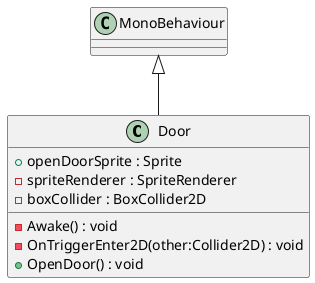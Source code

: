@startuml
class Door {
    + openDoorSprite : Sprite
    - spriteRenderer : SpriteRenderer
    - boxCollider : BoxCollider2D
    - Awake() : void
    - OnTriggerEnter2D(other:Collider2D) : void
    + OpenDoor() : void
}
MonoBehaviour <|-- Door
@enduml
